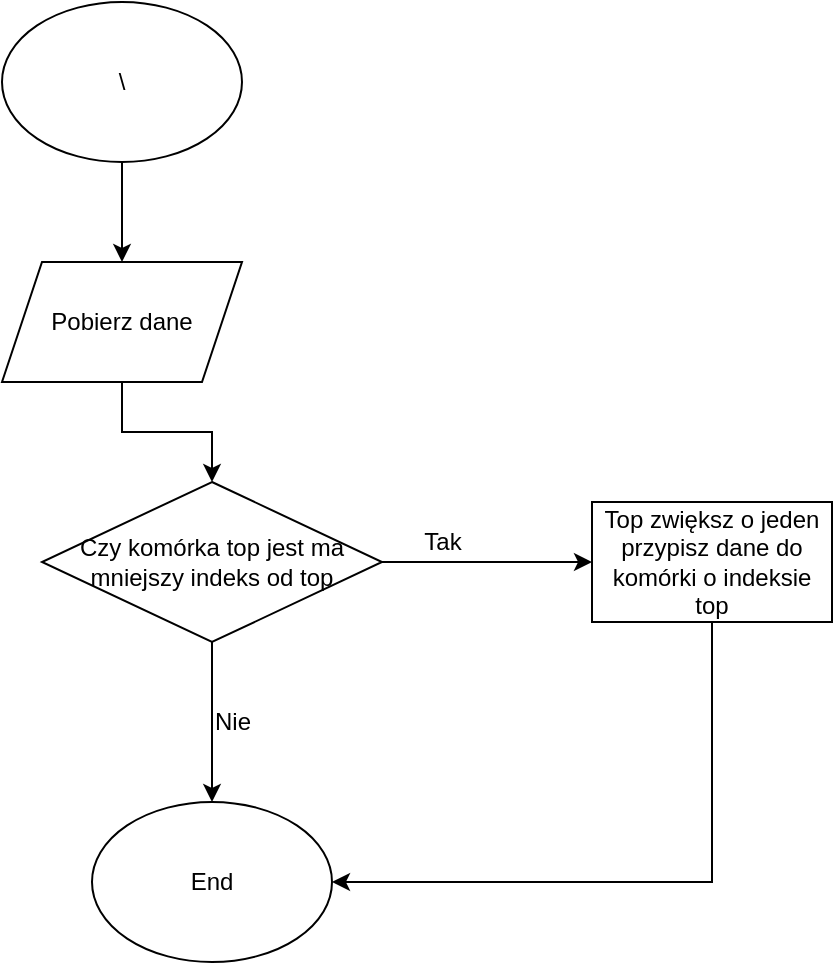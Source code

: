 <mxfile version="13.8.8" type="device"><diagram id="C5RBs43oDa-KdzZeNtuy" name="Page-1"><mxGraphModel dx="1038" dy="491" grid="1" gridSize="10" guides="1" tooltips="1" connect="1" arrows="1" fold="1" page="1" pageScale="1" pageWidth="827" pageHeight="1169" math="0" shadow="0"><root><mxCell id="WIyWlLk6GJQsqaUBKTNV-0"/><mxCell id="WIyWlLk6GJQsqaUBKTNV-1" parent="WIyWlLk6GJQsqaUBKTNV-0"/><mxCell id="VBgVUVp50Glk8ca_lkAw-4" value="" style="edgeStyle=orthogonalEdgeStyle;rounded=0;orthogonalLoop=1;jettySize=auto;html=1;" edge="1" parent="WIyWlLk6GJQsqaUBKTNV-1" source="VBgVUVp50Glk8ca_lkAw-0" target="VBgVUVp50Glk8ca_lkAw-1"><mxGeometry relative="1" as="geometry"/></mxCell><mxCell id="VBgVUVp50Glk8ca_lkAw-0" value="\" style="ellipse;whiteSpace=wrap;html=1;" vertex="1" parent="WIyWlLk6GJQsqaUBKTNV-1"><mxGeometry x="30" y="10" width="120" height="80" as="geometry"/></mxCell><mxCell id="VBgVUVp50Glk8ca_lkAw-3" value="" style="edgeStyle=orthogonalEdgeStyle;rounded=0;orthogonalLoop=1;jettySize=auto;html=1;" edge="1" parent="WIyWlLk6GJQsqaUBKTNV-1" source="VBgVUVp50Glk8ca_lkAw-1" target="VBgVUVp50Glk8ca_lkAw-2"><mxGeometry relative="1" as="geometry"/></mxCell><mxCell id="VBgVUVp50Glk8ca_lkAw-1" value="Pobierz dane" style="shape=parallelogram;perimeter=parallelogramPerimeter;whiteSpace=wrap;html=1;fixedSize=1;" vertex="1" parent="WIyWlLk6GJQsqaUBKTNV-1"><mxGeometry x="30" y="140" width="120" height="60" as="geometry"/></mxCell><mxCell id="VBgVUVp50Glk8ca_lkAw-6" value="" style="edgeStyle=orthogonalEdgeStyle;rounded=0;orthogonalLoop=1;jettySize=auto;html=1;" edge="1" parent="WIyWlLk6GJQsqaUBKTNV-1" source="VBgVUVp50Glk8ca_lkAw-2" target="VBgVUVp50Glk8ca_lkAw-5"><mxGeometry relative="1" as="geometry"/></mxCell><mxCell id="VBgVUVp50Glk8ca_lkAw-8" value="" style="edgeStyle=orthogonalEdgeStyle;rounded=0;orthogonalLoop=1;jettySize=auto;html=1;" edge="1" parent="WIyWlLk6GJQsqaUBKTNV-1" source="VBgVUVp50Glk8ca_lkAw-2" target="VBgVUVp50Glk8ca_lkAw-7"><mxGeometry relative="1" as="geometry"/></mxCell><mxCell id="VBgVUVp50Glk8ca_lkAw-2" value="Czy komórka top jest ma mniejszy indeks od top" style="rhombus;whiteSpace=wrap;html=1;" vertex="1" parent="WIyWlLk6GJQsqaUBKTNV-1"><mxGeometry x="50" y="250" width="170" height="80" as="geometry"/></mxCell><mxCell id="VBgVUVp50Glk8ca_lkAw-10" style="edgeStyle=orthogonalEdgeStyle;rounded=0;orthogonalLoop=1;jettySize=auto;html=1;entryX=1;entryY=0.5;entryDx=0;entryDy=0;" edge="1" parent="WIyWlLk6GJQsqaUBKTNV-1" source="VBgVUVp50Glk8ca_lkAw-5" target="VBgVUVp50Glk8ca_lkAw-7"><mxGeometry relative="1" as="geometry"><Array as="points"><mxPoint x="385" y="450"/></Array></mxGeometry></mxCell><mxCell id="VBgVUVp50Glk8ca_lkAw-5" value="Top zwiększ o jeden&lt;br&gt;przypisz dane do komórki o indeksie top" style="whiteSpace=wrap;html=1;" vertex="1" parent="WIyWlLk6GJQsqaUBKTNV-1"><mxGeometry x="325" y="260" width="120" height="60" as="geometry"/></mxCell><mxCell id="VBgVUVp50Glk8ca_lkAw-7" value="End" style="ellipse;whiteSpace=wrap;html=1;" vertex="1" parent="WIyWlLk6GJQsqaUBKTNV-1"><mxGeometry x="75" y="410" width="120" height="80" as="geometry"/></mxCell><mxCell id="VBgVUVp50Glk8ca_lkAw-9" value="Tak" style="text;html=1;align=center;verticalAlign=middle;resizable=0;points=[];autosize=1;" vertex="1" parent="WIyWlLk6GJQsqaUBKTNV-1"><mxGeometry x="235" y="270" width="30" height="20" as="geometry"/></mxCell><mxCell id="VBgVUVp50Glk8ca_lkAw-11" value="&amp;nbsp; &amp;nbsp;Nie" style="text;html=1;align=center;verticalAlign=middle;resizable=0;points=[];autosize=1;" vertex="1" parent="WIyWlLk6GJQsqaUBKTNV-1"><mxGeometry x="120" y="360" width="40" height="20" as="geometry"/></mxCell></root></mxGraphModel></diagram></mxfile>